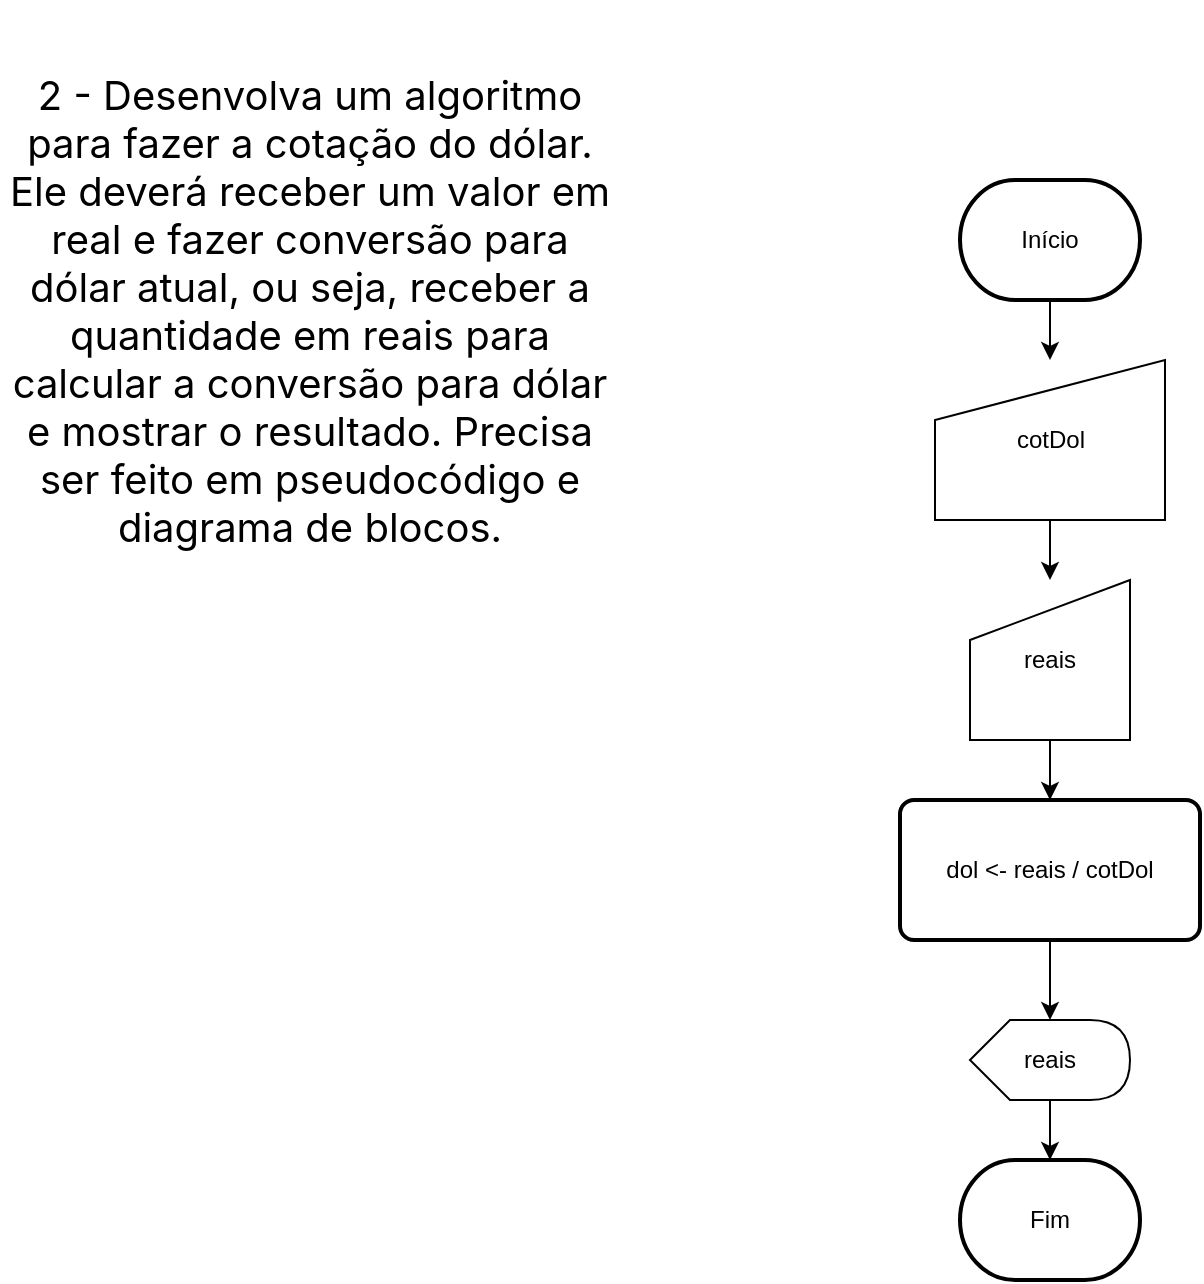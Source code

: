 <mxfile version="26.2.4">
  <diagram name="Page-1" id="dVvLlBjHURGHtFSQSKVM">
    <mxGraphModel dx="2530" dy="4174" grid="1" gridSize="10" guides="1" tooltips="1" connect="1" arrows="1" fold="1" page="1" pageScale="1" pageWidth="850" pageHeight="1100" math="0" shadow="0">
      <root>
        <mxCell id="0" />
        <mxCell id="1" parent="0" />
        <mxCell id="_eKx4rbABndpUtFcjEDk-1" value="" style="edgeStyle=orthogonalEdgeStyle;rounded=0;orthogonalLoop=1;jettySize=auto;html=1;" edge="1" parent="1" source="_eKx4rbABndpUtFcjEDk-2" target="_eKx4rbABndpUtFcjEDk-4">
          <mxGeometry relative="1" as="geometry" />
        </mxCell>
        <mxCell id="_eKx4rbABndpUtFcjEDk-2" value="Início" style="strokeWidth=2;html=1;shape=mxgraph.flowchart.terminator;whiteSpace=wrap;" vertex="1" parent="1">
          <mxGeometry x="-290" y="-3150" width="90" height="60" as="geometry" />
        </mxCell>
        <mxCell id="_eKx4rbABndpUtFcjEDk-3" value="" style="edgeStyle=orthogonalEdgeStyle;rounded=0;orthogonalLoop=1;jettySize=auto;html=1;" edge="1" parent="1" source="_eKx4rbABndpUtFcjEDk-4" target="_eKx4rbABndpUtFcjEDk-6">
          <mxGeometry relative="1" as="geometry" />
        </mxCell>
        <mxCell id="_eKx4rbABndpUtFcjEDk-4" value="cotDol" style="shape=manualInput;whiteSpace=wrap;html=1;" vertex="1" parent="1">
          <mxGeometry x="-302.5" y="-3060" width="115" height="80" as="geometry" />
        </mxCell>
        <mxCell id="_eKx4rbABndpUtFcjEDk-5" value="" style="edgeStyle=orthogonalEdgeStyle;rounded=0;orthogonalLoop=1;jettySize=auto;html=1;" edge="1" parent="1" source="_eKx4rbABndpUtFcjEDk-6" target="_eKx4rbABndpUtFcjEDk-8">
          <mxGeometry relative="1" as="geometry" />
        </mxCell>
        <mxCell id="_eKx4rbABndpUtFcjEDk-6" value="reais" style="shape=manualInput;whiteSpace=wrap;html=1;" vertex="1" parent="1">
          <mxGeometry x="-285" y="-2950" width="80" height="80" as="geometry" />
        </mxCell>
        <mxCell id="_eKx4rbABndpUtFcjEDk-7" value="" style="edgeStyle=orthogonalEdgeStyle;rounded=0;orthogonalLoop=1;jettySize=auto;html=1;" edge="1" parent="1" source="_eKx4rbABndpUtFcjEDk-8" target="_eKx4rbABndpUtFcjEDk-10">
          <mxGeometry relative="1" as="geometry" />
        </mxCell>
        <mxCell id="_eKx4rbABndpUtFcjEDk-8" value="dol &amp;lt;- reais / cotDol" style="rounded=1;whiteSpace=wrap;html=1;absoluteArcSize=1;arcSize=14;strokeWidth=2;" vertex="1" parent="1">
          <mxGeometry x="-320" y="-2840" width="150" height="70" as="geometry" />
        </mxCell>
        <mxCell id="_eKx4rbABndpUtFcjEDk-9" value="" style="edgeStyle=orthogonalEdgeStyle;rounded=0;orthogonalLoop=1;jettySize=auto;html=1;" edge="1" parent="1" source="_eKx4rbABndpUtFcjEDk-10" target="_eKx4rbABndpUtFcjEDk-11">
          <mxGeometry relative="1" as="geometry" />
        </mxCell>
        <mxCell id="_eKx4rbABndpUtFcjEDk-10" value="reais" style="shape=display;whiteSpace=wrap;html=1;" vertex="1" parent="1">
          <mxGeometry x="-285" y="-2730" width="80" height="40" as="geometry" />
        </mxCell>
        <mxCell id="_eKx4rbABndpUtFcjEDk-11" value="Fim" style="strokeWidth=2;html=1;shape=mxgraph.flowchart.terminator;whiteSpace=wrap;" vertex="1" parent="1">
          <mxGeometry x="-290" y="-2660" width="90" height="60" as="geometry" />
        </mxCell>
        <mxCell id="_eKx4rbABndpUtFcjEDk-12" value="&lt;span style=&quot;font-family: -apple-system, BlinkMacSystemFont, &amp;quot;Segoe UI&amp;quot;, system-ui, &amp;quot;Apple Color Emoji&amp;quot;, &amp;quot;Segoe UI Emoji&amp;quot;, sans-serif; text-align: left;&quot;&gt;2 - Desenvolva um algoritmo para fazer a cotação do dólar. Ele deverá receber um valor em real e fazer conversão para dólar atual, ou seja, receber a quantidade em reais para calcular a conversão para dólar e mostrar o resultado. Precisa ser feito em pseudocódigo e diagrama de blocos.&lt;/span&gt;" style="text;html=1;align=center;verticalAlign=middle;whiteSpace=wrap;rounded=0;fontColor=default;fontSize=20;" vertex="1" parent="1">
          <mxGeometry x="-770" y="-3240" width="310" height="310" as="geometry" />
        </mxCell>
      </root>
    </mxGraphModel>
  </diagram>
</mxfile>
